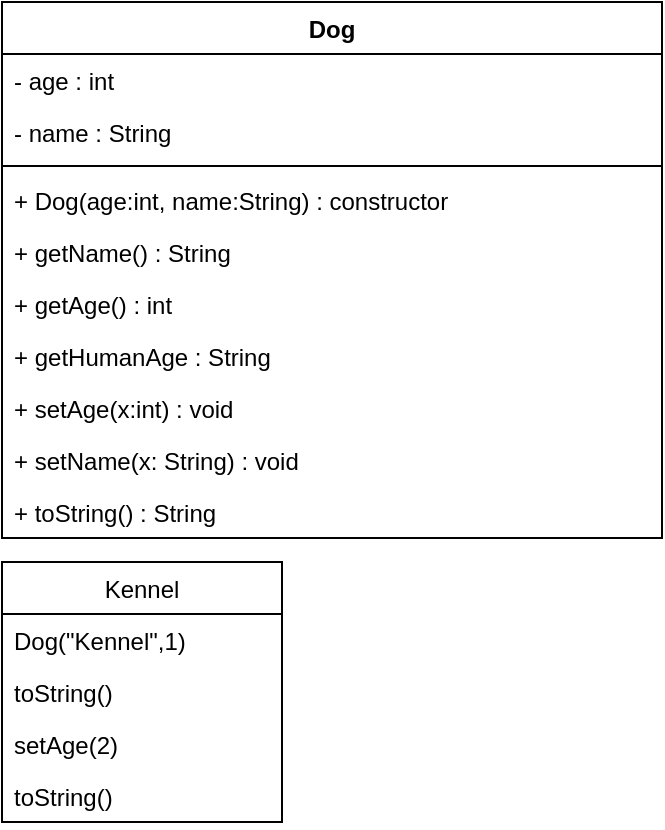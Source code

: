 <mxfile version="14.6.13" type="device"><diagram id="M1ojfEaPkWCHGxJYCV6Z" name="Page-1"><mxGraphModel dx="749" dy="556" grid="1" gridSize="10" guides="1" tooltips="1" connect="1" arrows="1" fold="1" page="1" pageScale="1" pageWidth="850" pageHeight="1100" math="0" shadow="0"><root><mxCell id="0"/><mxCell id="1" parent="0"/><mxCell id="bQC01AXi_K5a7vzgO-Sq-1" value="Dog" style="swimlane;fontStyle=1;align=center;verticalAlign=top;childLayout=stackLayout;horizontal=1;startSize=26;horizontalStack=0;resizeParent=1;resizeParentMax=0;resizeLast=0;collapsible=1;marginBottom=0;" vertex="1" parent="1"><mxGeometry x="250" y="140" width="330" height="268" as="geometry"/></mxCell><mxCell id="bQC01AXi_K5a7vzgO-Sq-12" value="- age : int" style="text;strokeColor=none;fillColor=none;align=left;verticalAlign=top;spacingLeft=4;spacingRight=4;overflow=hidden;rotatable=0;points=[[0,0.5],[1,0.5]];portConstraint=eastwest;" vertex="1" parent="bQC01AXi_K5a7vzgO-Sq-1"><mxGeometry y="26" width="330" height="26" as="geometry"/></mxCell><mxCell id="bQC01AXi_K5a7vzgO-Sq-13" value="- name : String" style="text;strokeColor=none;fillColor=none;align=left;verticalAlign=top;spacingLeft=4;spacingRight=4;overflow=hidden;rotatable=0;points=[[0,0.5],[1,0.5]];portConstraint=eastwest;" vertex="1" parent="bQC01AXi_K5a7vzgO-Sq-1"><mxGeometry y="52" width="330" height="26" as="geometry"/></mxCell><mxCell id="bQC01AXi_K5a7vzgO-Sq-3" value="" style="line;strokeWidth=1;fillColor=none;align=left;verticalAlign=middle;spacingTop=-1;spacingLeft=3;spacingRight=3;rotatable=0;labelPosition=right;points=[];portConstraint=eastwest;" vertex="1" parent="bQC01AXi_K5a7vzgO-Sq-1"><mxGeometry y="78" width="330" height="8" as="geometry"/></mxCell><mxCell id="bQC01AXi_K5a7vzgO-Sq-2" value="+ Dog(age:int, name:String) : constructor" style="text;strokeColor=none;fillColor=none;align=left;verticalAlign=top;spacingLeft=4;spacingRight=4;overflow=hidden;rotatable=0;points=[[0,0.5],[1,0.5]];portConstraint=eastwest;" vertex="1" parent="bQC01AXi_K5a7vzgO-Sq-1"><mxGeometry y="86" width="330" height="26" as="geometry"/></mxCell><mxCell id="bQC01AXi_K5a7vzgO-Sq-5" value="+ getName() : String" style="text;strokeColor=none;fillColor=none;align=left;verticalAlign=top;spacingLeft=4;spacingRight=4;overflow=hidden;rotatable=0;points=[[0,0.5],[1,0.5]];portConstraint=eastwest;" vertex="1" parent="bQC01AXi_K5a7vzgO-Sq-1"><mxGeometry y="112" width="330" height="26" as="geometry"/></mxCell><mxCell id="bQC01AXi_K5a7vzgO-Sq-6" value="+ getAge() : int" style="text;strokeColor=none;fillColor=none;align=left;verticalAlign=top;spacingLeft=4;spacingRight=4;overflow=hidden;rotatable=0;points=[[0,0.5],[1,0.5]];portConstraint=eastwest;" vertex="1" parent="bQC01AXi_K5a7vzgO-Sq-1"><mxGeometry y="138" width="330" height="26" as="geometry"/></mxCell><mxCell id="bQC01AXi_K5a7vzgO-Sq-7" value="+ getHumanAge : String" style="text;strokeColor=none;fillColor=none;align=left;verticalAlign=top;spacingLeft=4;spacingRight=4;overflow=hidden;rotatable=0;points=[[0,0.5],[1,0.5]];portConstraint=eastwest;" vertex="1" parent="bQC01AXi_K5a7vzgO-Sq-1"><mxGeometry y="164" width="330" height="26" as="geometry"/></mxCell><mxCell id="bQC01AXi_K5a7vzgO-Sq-8" value="+ setAge(x:int) : void" style="text;strokeColor=none;fillColor=none;align=left;verticalAlign=top;spacingLeft=4;spacingRight=4;overflow=hidden;rotatable=0;points=[[0,0.5],[1,0.5]];portConstraint=eastwest;" vertex="1" parent="bQC01AXi_K5a7vzgO-Sq-1"><mxGeometry y="190" width="330" height="26" as="geometry"/></mxCell><mxCell id="bQC01AXi_K5a7vzgO-Sq-10" value="+ setName(x: String) : void" style="text;strokeColor=none;fillColor=none;align=left;verticalAlign=top;spacingLeft=4;spacingRight=4;overflow=hidden;rotatable=0;points=[[0,0.5],[1,0.5]];portConstraint=eastwest;" vertex="1" parent="bQC01AXi_K5a7vzgO-Sq-1"><mxGeometry y="216" width="330" height="26" as="geometry"/></mxCell><mxCell id="bQC01AXi_K5a7vzgO-Sq-11" value="+ toString() : String" style="text;strokeColor=none;fillColor=none;align=left;verticalAlign=top;spacingLeft=4;spacingRight=4;overflow=hidden;rotatable=0;points=[[0,0.5],[1,0.5]];portConstraint=eastwest;" vertex="1" parent="bQC01AXi_K5a7vzgO-Sq-1"><mxGeometry y="242" width="330" height="26" as="geometry"/></mxCell><mxCell id="bQC01AXi_K5a7vzgO-Sq-14" value="Kennel" style="swimlane;fontStyle=0;childLayout=stackLayout;horizontal=1;startSize=26;fillColor=none;horizontalStack=0;resizeParent=1;resizeParentMax=0;resizeLast=0;collapsible=1;marginBottom=0;" vertex="1" parent="1"><mxGeometry x="250" y="420" width="140" height="130" as="geometry"/></mxCell><mxCell id="bQC01AXi_K5a7vzgO-Sq-15" value="Dog(&quot;Kennel&quot;,1)" style="text;strokeColor=none;fillColor=none;align=left;verticalAlign=top;spacingLeft=4;spacingRight=4;overflow=hidden;rotatable=0;points=[[0,0.5],[1,0.5]];portConstraint=eastwest;" vertex="1" parent="bQC01AXi_K5a7vzgO-Sq-14"><mxGeometry y="26" width="140" height="26" as="geometry"/></mxCell><mxCell id="bQC01AXi_K5a7vzgO-Sq-16" value="toString()" style="text;strokeColor=none;fillColor=none;align=left;verticalAlign=top;spacingLeft=4;spacingRight=4;overflow=hidden;rotatable=0;points=[[0,0.5],[1,0.5]];portConstraint=eastwest;" vertex="1" parent="bQC01AXi_K5a7vzgO-Sq-14"><mxGeometry y="52" width="140" height="26" as="geometry"/></mxCell><mxCell id="bQC01AXi_K5a7vzgO-Sq-17" value="setAge(2)" style="text;strokeColor=none;fillColor=none;align=left;verticalAlign=top;spacingLeft=4;spacingRight=4;overflow=hidden;rotatable=0;points=[[0,0.5],[1,0.5]];portConstraint=eastwest;" vertex="1" parent="bQC01AXi_K5a7vzgO-Sq-14"><mxGeometry y="78" width="140" height="26" as="geometry"/></mxCell><mxCell id="bQC01AXi_K5a7vzgO-Sq-18" value="toString()" style="text;strokeColor=none;fillColor=none;align=left;verticalAlign=top;spacingLeft=4;spacingRight=4;overflow=hidden;rotatable=0;points=[[0,0.5],[1,0.5]];portConstraint=eastwest;" vertex="1" parent="bQC01AXi_K5a7vzgO-Sq-14"><mxGeometry y="104" width="140" height="26" as="geometry"/></mxCell></root></mxGraphModel></diagram></mxfile>